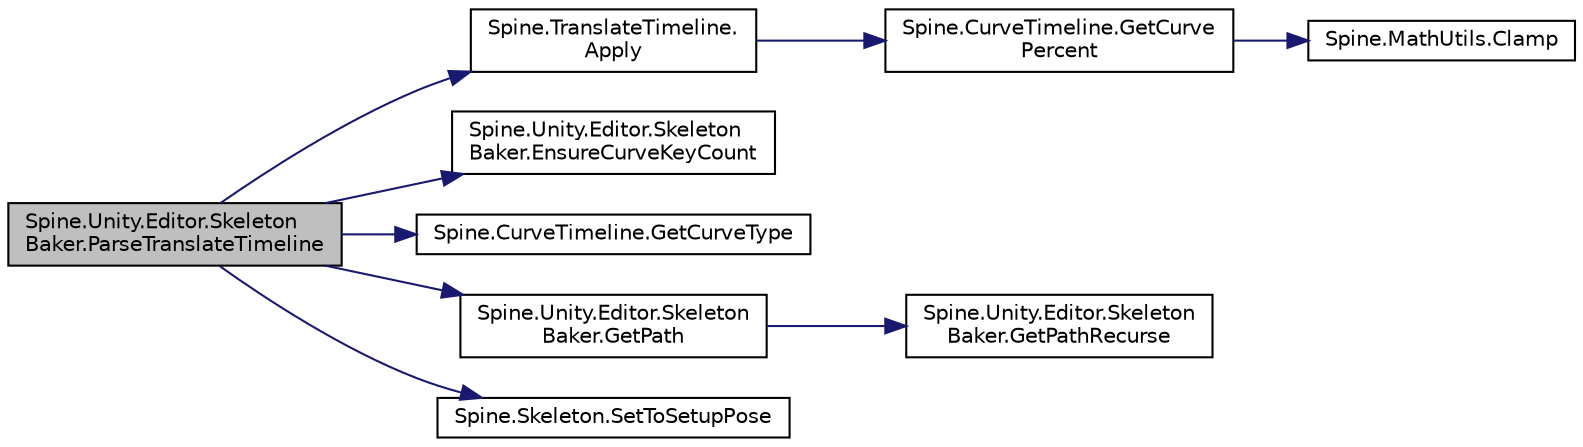 digraph "Spine.Unity.Editor.SkeletonBaker.ParseTranslateTimeline"
{
 // LATEX_PDF_SIZE
  edge [fontname="Helvetica",fontsize="10",labelfontname="Helvetica",labelfontsize="10"];
  node [fontname="Helvetica",fontsize="10",shape=record];
  rankdir="LR";
  Node1 [label="Spine.Unity.Editor.Skeleton\lBaker.ParseTranslateTimeline",height=0.2,width=0.4,color="black", fillcolor="grey75", style="filled", fontcolor="black",tooltip=" "];
  Node1 -> Node2 [color="midnightblue",fontsize="10",style="solid",fontname="Helvetica"];
  Node2 [label="Spine.TranslateTimeline.\lApply",height=0.2,width=0.4,color="black", fillcolor="white", style="filled",URL="$class_spine_1_1_translate_timeline.html#ada403df06beb4eb65b6729d6f7a8d04e",tooltip="Sets the value(s) for the specified time."];
  Node2 -> Node3 [color="midnightblue",fontsize="10",style="solid",fontname="Helvetica"];
  Node3 [label="Spine.CurveTimeline.GetCurve\lPercent",height=0.2,width=0.4,color="black", fillcolor="white", style="filled",URL="$class_spine_1_1_curve_timeline.html#aecaa64a855f59f759923bd2edc0f71a5",tooltip=" "];
  Node3 -> Node4 [color="midnightblue",fontsize="10",style="solid",fontname="Helvetica"];
  Node4 [label="Spine.MathUtils.Clamp",height=0.2,width=0.4,color="black", fillcolor="white", style="filled",URL="$class_spine_1_1_math_utils.html#a3b8ef063e95d6adf57582ded0defd8e7",tooltip=" "];
  Node1 -> Node5 [color="midnightblue",fontsize="10",style="solid",fontname="Helvetica"];
  Node5 [label="Spine.Unity.Editor.Skeleton\lBaker.EnsureCurveKeyCount",height=0.2,width=0.4,color="black", fillcolor="white", style="filled",URL="$class_spine_1_1_unity_1_1_editor_1_1_skeleton_baker.html#a0f2b660fea828303e957f78e81cbcab2",tooltip=" "];
  Node1 -> Node6 [color="midnightblue",fontsize="10",style="solid",fontname="Helvetica"];
  Node6 [label="Spine.CurveTimeline.GetCurveType",height=0.2,width=0.4,color="black", fillcolor="white", style="filled",URL="$class_spine_1_1_curve_timeline.html#aa1705d1f68800d28998ed7ff9f5a6360",tooltip=" "];
  Node1 -> Node7 [color="midnightblue",fontsize="10",style="solid",fontname="Helvetica"];
  Node7 [label="Spine.Unity.Editor.Skeleton\lBaker.GetPath",height=0.2,width=0.4,color="black", fillcolor="white", style="filled",URL="$class_spine_1_1_unity_1_1_editor_1_1_skeleton_baker.html#a4f676fb3b06c045a21886ce579e2610f",tooltip=" "];
  Node7 -> Node8 [color="midnightblue",fontsize="10",style="solid",fontname="Helvetica"];
  Node8 [label="Spine.Unity.Editor.Skeleton\lBaker.GetPathRecurse",height=0.2,width=0.4,color="black", fillcolor="white", style="filled",URL="$class_spine_1_1_unity_1_1_editor_1_1_skeleton_baker.html#ae66478beef6e0ec59ef575ff139ea9d7",tooltip=" "];
  Node1 -> Node9 [color="midnightblue",fontsize="10",style="solid",fontname="Helvetica"];
  Node9 [label="Spine.Skeleton.SetToSetupPose",height=0.2,width=0.4,color="black", fillcolor="white", style="filled",URL="$class_spine_1_1_skeleton.html#a1633fed9631208f0f1da9a29c75eb90a",tooltip="Sets the bones, constraints, and slots to their setup pose values."];
}
